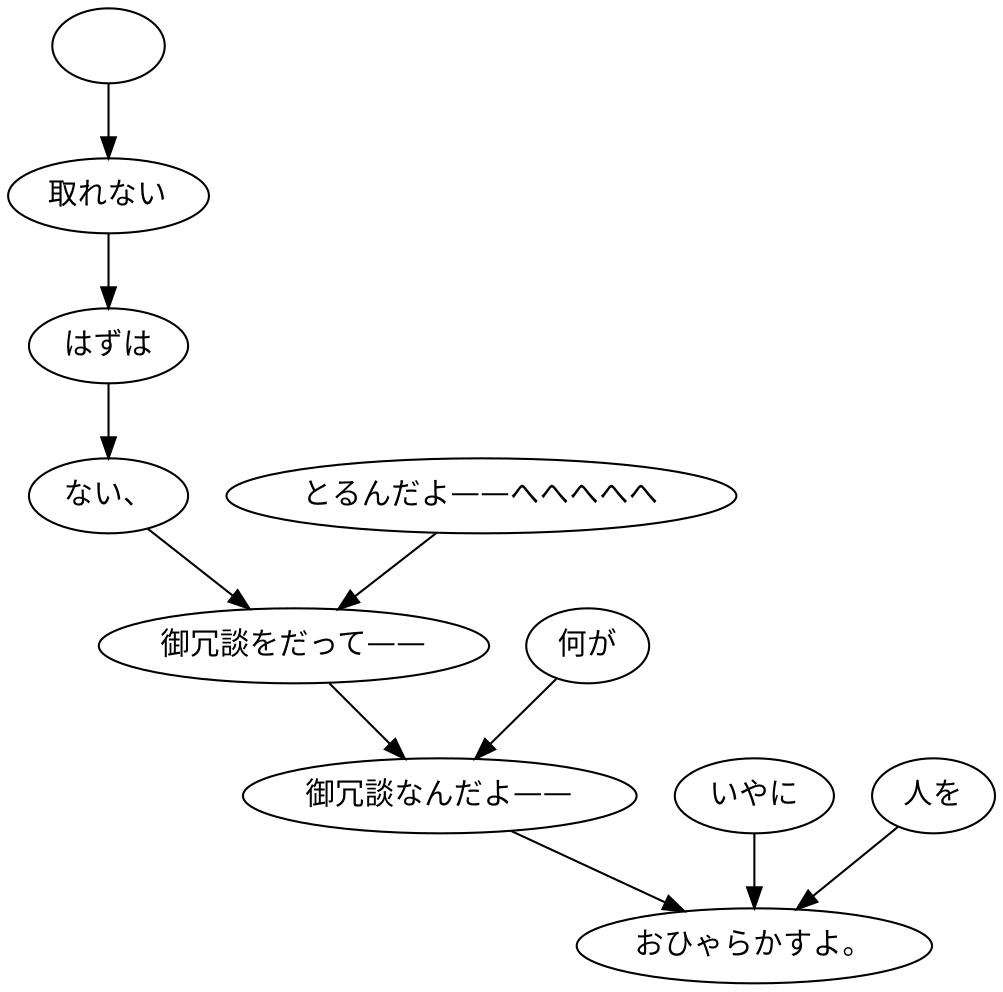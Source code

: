 digraph graph1880 {
	node0 [label="　"];
	node1 [label="取れない"];
	node2 [label="はずは"];
	node3 [label="ない、"];
	node4 [label="とるんだよ——へへへへへ"];
	node5 [label="御冗談をだって——"];
	node6 [label="何が"];
	node7 [label="御冗談なんだよ——"];
	node8 [label="いやに"];
	node9 [label="人を"];
	node10 [label="おひゃらかすよ。"];
	node0 -> node1;
	node1 -> node2;
	node2 -> node3;
	node3 -> node5;
	node4 -> node5;
	node5 -> node7;
	node6 -> node7;
	node7 -> node10;
	node8 -> node10;
	node9 -> node10;
}
